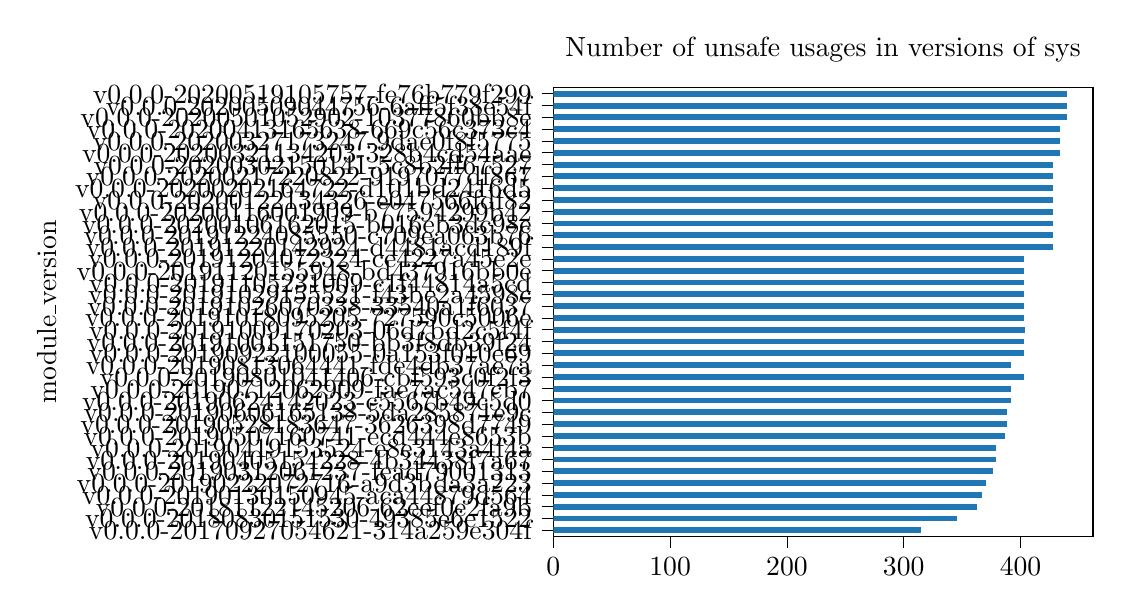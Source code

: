 % This file was created by tikzplotlib v0.9.2.
\begin{tikzpicture}

\definecolor{color0}{rgb}{0.122,0.467,0.706}

\begin{axis}[
tick align=outside,
tick pos=left,
title={Number of unsafe usages in versions of sys},
x grid style={white!69.02!black},
xmin=0, xmax=462,
xtick style={color=black},
y grid style={white!69.02!black},
ylabel={module\_version},
ymin=-0.5, ymax=37.5,
ytick style={color=black},
ytick={0,1,2,3,4,5,6,7,8,9,10,11,12,13,14,15,16,17,18,19,20,21,22,23,24,25,26,27,28,29,30,31,32,33,34,35,36,37},
yticklabels={v0.0.0-20170927054621-314a259e304f,v0.0.0-20180830151530-49385e6e1522,v0.0.0-20181122145206-62eef0e2fa9b,v0.0.0-20190130150945-aca44879d564,v0.0.0-20190222072716-a9d3bda3a223,v0.0.0-20190312061237-fead79001313,v0.0.0-20190405154228-4b34438f7a67,v0.0.0-20190419153524-e8e3143a4f4a,v0.0.0-20190507160741-ecd444e8653b,v0.0.0-20190528183647-3626398d7749,v0.0.0-20190606165138-5da285871e9c,v0.0.0-20190624142023-c5567b49c5d0,v0.0.0-20190712062909-fae7ac547cb7,v0.0.0-20190801041406-cbf593c0f2f3,v0.0.0-20190813064441-fde4db37ae7a,v0.0.0-20190922100055-0a153f010e69,v0.0.0-20191001151750-bb3f8db39f24,v0.0.0-20191009170203-06d7bd2c5f4f,v0.0.0-20191018095205-727590c5006e,v0.0.0-20191026070338-33540a1f6037,v0.0.0-20191029155521-f43be2a4598c,v0.0.0-20191105231009-c1f44814a5cd,v0.0.0-20191120155948-bd437916bb0e,v0.0.0-20191204072324-ce4227a45e2e,v0.0.0-20191220142924-d4481acd189f,v0.0.0-20191224085550-c709ea063b76,v0.0.0-20200106162015-b016eb3dc98e,v0.0.0-20200116001909-b77594299b42,v0.0.0-20200122134326-e047566fdf82,v0.0.0-20200202164722-d101bd2416d5,v0.0.0-20200217220822-9197077df867,v0.0.0-20200302150141-5c8b2ff67527,v0.0.0-20200321134203-328b4cd54aae,v0.0.0-20200327173247-9dae0f8f5775,v0.0.0-20200413165638-669c56c373c4,v0.0.0-20200501052902-10377860bb8e,v0.0.0-20200509044756-6aff5f38e54f,v0.0.0-20200519105757-fe76b779f299}
]
\draw[draw=none,fill=color0] (axis cs:0,-0.25) rectangle (axis cs:315,0.25);

\draw[draw=none,fill=color0] (axis cs:0,0.75) rectangle (axis cs:346,1.25);
\draw[draw=none,fill=color0] (axis cs:0,1.75) rectangle (axis cs:363,2.25);
\draw[draw=none,fill=color0] (axis cs:0,2.75) rectangle (axis cs:367,3.25);
\draw[draw=none,fill=color0] (axis cs:0,3.75) rectangle (axis cs:370,4.25);
\draw[draw=none,fill=color0] (axis cs:0,4.75) rectangle (axis cs:376,5.25);
\draw[draw=none,fill=color0] (axis cs:0,5.75) rectangle (axis cs:379,6.25);
\draw[draw=none,fill=color0] (axis cs:0,6.75) rectangle (axis cs:379,7.25);
\draw[draw=none,fill=color0] (axis cs:0,7.75) rectangle (axis cs:387,8.25);
\draw[draw=none,fill=color0] (axis cs:0,8.75) rectangle (axis cs:388,9.25);
\draw[draw=none,fill=color0] (axis cs:0,9.75) rectangle (axis cs:388,10.25);
\draw[draw=none,fill=color0] (axis cs:0,10.75) rectangle (axis cs:392,11.25);
\draw[draw=none,fill=color0] (axis cs:0,11.75) rectangle (axis cs:392,12.25);
\draw[draw=none,fill=color0] (axis cs:0,12.75) rectangle (axis cs:403,13.25);
\draw[draw=none,fill=color0] (axis cs:0,13.75) rectangle (axis cs:392,14.25);
\draw[draw=none,fill=color0] (axis cs:0,14.75) rectangle (axis cs:403,15.25);
\draw[draw=none,fill=color0] (axis cs:0,15.75) rectangle (axis cs:403,16.25);
\draw[draw=none,fill=color0] (axis cs:0,16.75) rectangle (axis cs:404,17.25);
\draw[draw=none,fill=color0] (axis cs:0,17.75) rectangle (axis cs:403,18.25);
\draw[draw=none,fill=color0] (axis cs:0,18.75) rectangle (axis cs:403,19.25);
\draw[draw=none,fill=color0] (axis cs:0,19.75) rectangle (axis cs:403,20.25);
\draw[draw=none,fill=color0] (axis cs:0,20.75) rectangle (axis cs:403,21.25);
\draw[draw=none,fill=color0] (axis cs:0,21.75) rectangle (axis cs:403,22.25);
\draw[draw=none,fill=color0] (axis cs:0,22.75) rectangle (axis cs:403,23.25);
\draw[draw=none,fill=color0] (axis cs:0,23.75) rectangle (axis cs:428,24.25);
\draw[draw=none,fill=color0] (axis cs:0,24.75) rectangle (axis cs:428,25.25);
\draw[draw=none,fill=color0] (axis cs:0,25.75) rectangle (axis cs:428,26.25);
\draw[draw=none,fill=color0] (axis cs:0,26.75) rectangle (axis cs:428,27.25);
\draw[draw=none,fill=color0] (axis cs:0,27.75) rectangle (axis cs:428,28.25);
\draw[draw=none,fill=color0] (axis cs:0,28.75) rectangle (axis cs:428,29.25);
\draw[draw=none,fill=color0] (axis cs:0,29.75) rectangle (axis cs:428,30.25);
\draw[draw=none,fill=color0] (axis cs:0,30.75) rectangle (axis cs:428,31.25);
\draw[draw=none,fill=color0] (axis cs:0,31.75) rectangle (axis cs:434,32.25);
\draw[draw=none,fill=color0] (axis cs:0,32.75) rectangle (axis cs:434,33.25);
\draw[draw=none,fill=color0] (axis cs:0,33.75) rectangle (axis cs:434,34.25);
\draw[draw=none,fill=color0] (axis cs:0,34.75) rectangle (axis cs:440,35.25);
\draw[draw=none,fill=color0] (axis cs:0,35.75) rectangle (axis cs:440,36.25);
\draw[draw=none,fill=color0] (axis cs:0,36.75) rectangle (axis cs:440,37.25);
\end{axis}

\end{tikzpicture}
